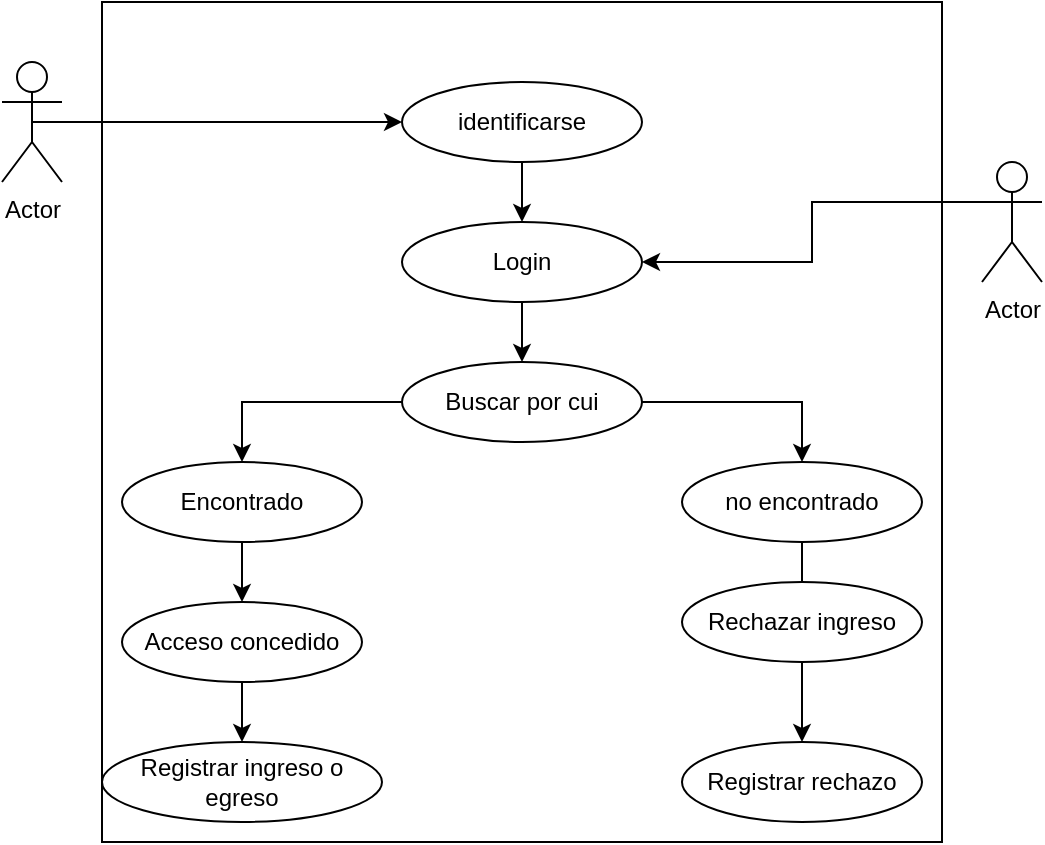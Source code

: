 <mxfile version="20.2.2" type="device"><diagram id="Ad_l1LziRoariuIfIeL5" name="Página-1"><mxGraphModel dx="914" dy="455" grid="1" gridSize="10" guides="1" tooltips="1" connect="1" arrows="1" fold="1" page="1" pageScale="1" pageWidth="827" pageHeight="1169" math="0" shadow="0"><root><mxCell id="0"/><mxCell id="1" parent="0"/><mxCell id="wexDn4n7o7azLW5EsA7K-38" value="" style="whiteSpace=wrap;html=1;aspect=fixed;" vertex="1" parent="1"><mxGeometry x="260" y="40" width="420" height="420" as="geometry"/></mxCell><mxCell id="wexDn4n7o7azLW5EsA7K-20" style="edgeStyle=orthogonalEdgeStyle;rounded=0;orthogonalLoop=1;jettySize=auto;html=1;exitX=0.5;exitY=1;exitDx=0;exitDy=0;entryX=0.5;entryY=0;entryDx=0;entryDy=0;" edge="1" parent="1" source="wexDn4n7o7azLW5EsA7K-4" target="wexDn4n7o7azLW5EsA7K-17"><mxGeometry relative="1" as="geometry"/></mxCell><mxCell id="wexDn4n7o7azLW5EsA7K-4" value="identificarse" style="ellipse;whiteSpace=wrap;html=1;" vertex="1" parent="1"><mxGeometry x="410" y="80" width="120" height="40" as="geometry"/></mxCell><mxCell id="wexDn4n7o7azLW5EsA7K-18" style="edgeStyle=orthogonalEdgeStyle;rounded=0;orthogonalLoop=1;jettySize=auto;html=1;exitX=0;exitY=0.333;exitDx=0;exitDy=0;exitPerimeter=0;entryX=1;entryY=0.5;entryDx=0;entryDy=0;" edge="1" parent="1" source="wexDn4n7o7azLW5EsA7K-6" target="wexDn4n7o7azLW5EsA7K-17"><mxGeometry relative="1" as="geometry"/></mxCell><mxCell id="wexDn4n7o7azLW5EsA7K-6" value="Actor" style="shape=umlActor;verticalLabelPosition=bottom;verticalAlign=top;html=1;outlineConnect=0;" vertex="1" parent="1"><mxGeometry x="700" y="120" width="30" height="60" as="geometry"/></mxCell><mxCell id="wexDn4n7o7azLW5EsA7K-19" style="edgeStyle=orthogonalEdgeStyle;rounded=0;orthogonalLoop=1;jettySize=auto;html=1;exitX=0.5;exitY=0.5;exitDx=0;exitDy=0;exitPerimeter=0;entryX=0;entryY=0.5;entryDx=0;entryDy=0;" edge="1" parent="1" source="wexDn4n7o7azLW5EsA7K-15" target="wexDn4n7o7azLW5EsA7K-4"><mxGeometry relative="1" as="geometry"/></mxCell><mxCell id="wexDn4n7o7azLW5EsA7K-15" value="Actor" style="shape=umlActor;verticalLabelPosition=bottom;verticalAlign=top;html=1;outlineConnect=0;points=[[0,0.33,0,0,0],[0.27,0.1,0,0,0],[0.5,0,0,0,0],[0.5,0.5,0,0,0],[0.77,0.1,0,0,0],[1,0.33,0,0,0]];" vertex="1" parent="1"><mxGeometry x="210" y="70" width="30" height="60" as="geometry"/></mxCell><mxCell id="wexDn4n7o7azLW5EsA7K-22" style="edgeStyle=orthogonalEdgeStyle;rounded=0;orthogonalLoop=1;jettySize=auto;html=1;exitX=0.5;exitY=1;exitDx=0;exitDy=0;entryX=0.5;entryY=0;entryDx=0;entryDy=0;" edge="1" parent="1" source="wexDn4n7o7azLW5EsA7K-17" target="wexDn4n7o7azLW5EsA7K-21"><mxGeometry relative="1" as="geometry"/></mxCell><mxCell id="wexDn4n7o7azLW5EsA7K-17" value="Login" style="ellipse;whiteSpace=wrap;html=1;" vertex="1" parent="1"><mxGeometry x="410" y="150" width="120" height="40" as="geometry"/></mxCell><mxCell id="wexDn4n7o7azLW5EsA7K-25" style="edgeStyle=orthogonalEdgeStyle;rounded=0;orthogonalLoop=1;jettySize=auto;html=1;exitX=0;exitY=0.5;exitDx=0;exitDy=0;entryX=0.5;entryY=0;entryDx=0;entryDy=0;" edge="1" parent="1" source="wexDn4n7o7azLW5EsA7K-21" target="wexDn4n7o7azLW5EsA7K-24"><mxGeometry relative="1" as="geometry"/></mxCell><mxCell id="wexDn4n7o7azLW5EsA7K-33" style="edgeStyle=orthogonalEdgeStyle;rounded=0;orthogonalLoop=1;jettySize=auto;html=1;exitX=1;exitY=0.5;exitDx=0;exitDy=0;entryX=0.5;entryY=0;entryDx=0;entryDy=0;" edge="1" parent="1" source="wexDn4n7o7azLW5EsA7K-21" target="wexDn4n7o7azLW5EsA7K-32"><mxGeometry relative="1" as="geometry"/></mxCell><mxCell id="wexDn4n7o7azLW5EsA7K-21" value="Buscar por cui" style="ellipse;whiteSpace=wrap;html=1;" vertex="1" parent="1"><mxGeometry x="410" y="220" width="120" height="40" as="geometry"/></mxCell><mxCell id="wexDn4n7o7azLW5EsA7K-27" style="edgeStyle=orthogonalEdgeStyle;rounded=0;orthogonalLoop=1;jettySize=auto;html=1;exitX=0.5;exitY=1;exitDx=0;exitDy=0;entryX=0.5;entryY=0;entryDx=0;entryDy=0;" edge="1" parent="1" source="wexDn4n7o7azLW5EsA7K-24" target="wexDn4n7o7azLW5EsA7K-26"><mxGeometry relative="1" as="geometry"/></mxCell><mxCell id="wexDn4n7o7azLW5EsA7K-24" value="Encontrado" style="ellipse;whiteSpace=wrap;html=1;" vertex="1" parent="1"><mxGeometry x="270" y="270" width="120" height="40" as="geometry"/></mxCell><mxCell id="wexDn4n7o7azLW5EsA7K-30" style="edgeStyle=orthogonalEdgeStyle;rounded=0;orthogonalLoop=1;jettySize=auto;html=1;exitX=0.5;exitY=1;exitDx=0;exitDy=0;entryX=0.5;entryY=0;entryDx=0;entryDy=0;" edge="1" parent="1" source="wexDn4n7o7azLW5EsA7K-26" target="wexDn4n7o7azLW5EsA7K-28"><mxGeometry relative="1" as="geometry"/></mxCell><mxCell id="wexDn4n7o7azLW5EsA7K-26" value="Acceso concedido" style="ellipse;whiteSpace=wrap;html=1;" vertex="1" parent="1"><mxGeometry x="270" y="340" width="120" height="40" as="geometry"/></mxCell><mxCell id="wexDn4n7o7azLW5EsA7K-28" value="Registrar ingreso o egreso" style="ellipse;whiteSpace=wrap;html=1;" vertex="1" parent="1"><mxGeometry x="260" y="410" width="140" height="40" as="geometry"/></mxCell><mxCell id="wexDn4n7o7azLW5EsA7K-35" style="edgeStyle=orthogonalEdgeStyle;rounded=0;orthogonalLoop=1;jettySize=auto;html=1;exitX=0.5;exitY=1;exitDx=0;exitDy=0;entryX=0.5;entryY=0;entryDx=0;entryDy=0;" edge="1" parent="1" source="wexDn4n7o7azLW5EsA7K-32" target="wexDn4n7o7azLW5EsA7K-34"><mxGeometry relative="1" as="geometry"/></mxCell><mxCell id="wexDn4n7o7azLW5EsA7K-32" value="no encontrado" style="ellipse;whiteSpace=wrap;html=1;" vertex="1" parent="1"><mxGeometry x="550" y="270" width="120" height="40" as="geometry"/></mxCell><mxCell id="wexDn4n7o7azLW5EsA7K-34" value="Registrar rechazo" style="ellipse;whiteSpace=wrap;html=1;" vertex="1" parent="1"><mxGeometry x="550" y="410" width="120" height="40" as="geometry"/></mxCell><mxCell id="wexDn4n7o7azLW5EsA7K-36" value="Rechazar ingreso" style="ellipse;whiteSpace=wrap;html=1;" vertex="1" parent="1"><mxGeometry x="550" y="330" width="120" height="40" as="geometry"/></mxCell></root></mxGraphModel></diagram></mxfile>